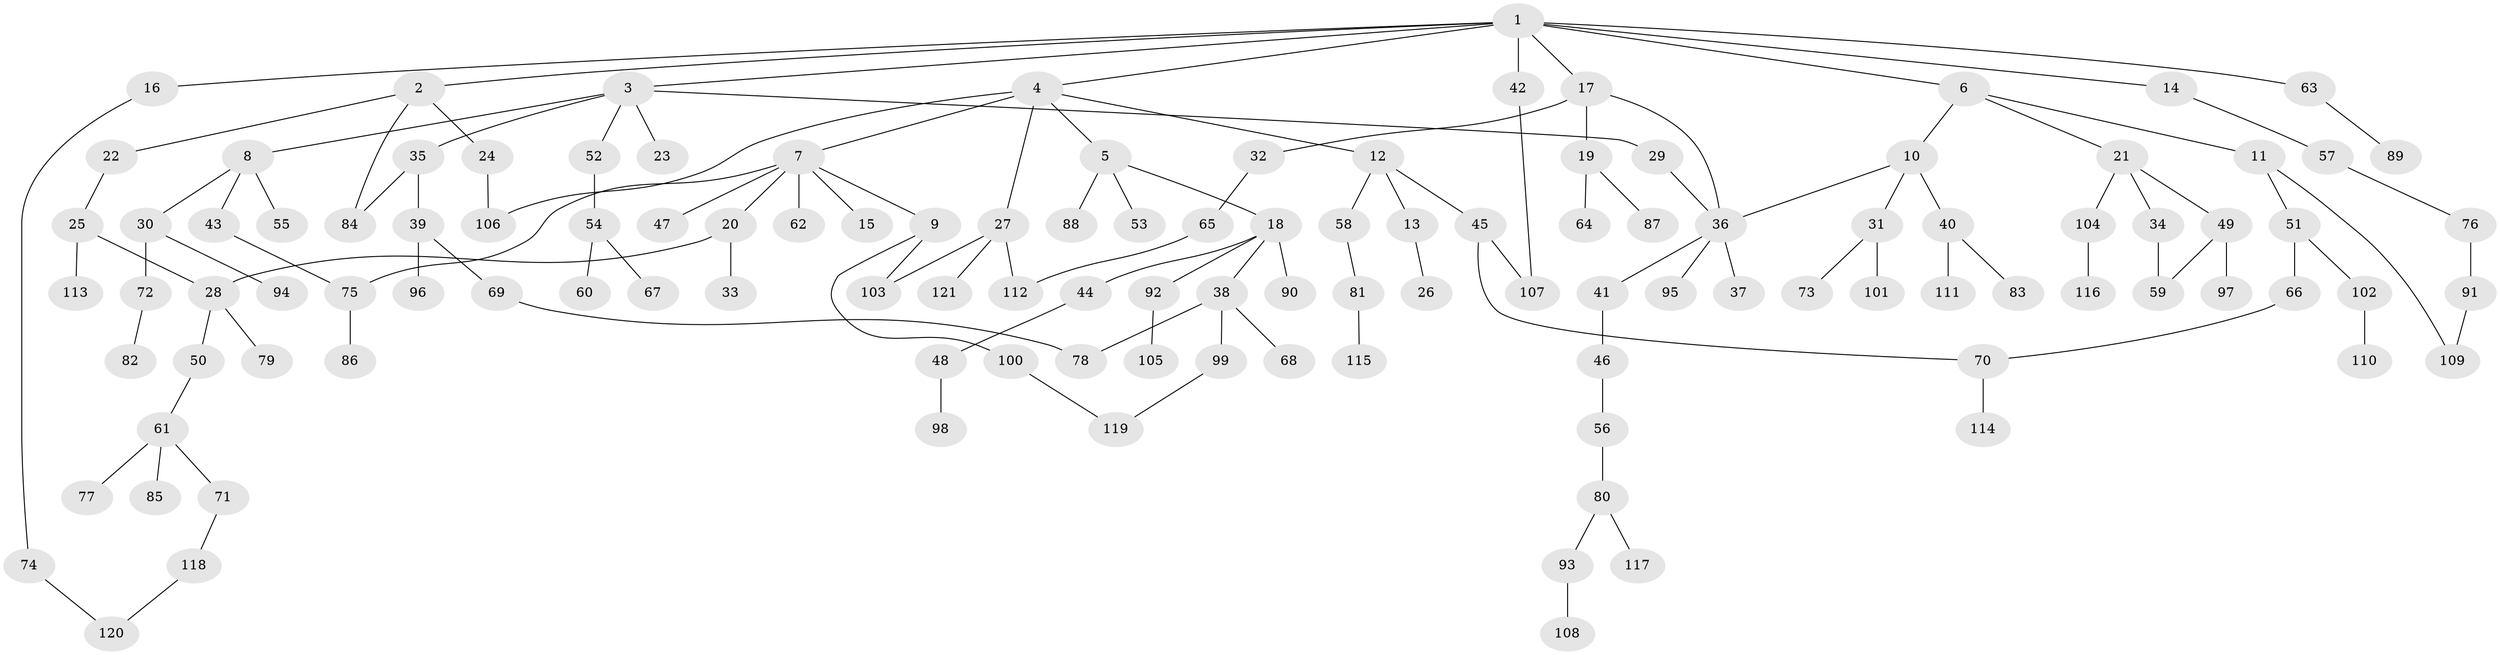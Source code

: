 // Generated by graph-tools (version 1.1) at 2025/34/03/09/25 02:34:20]
// undirected, 121 vertices, 135 edges
graph export_dot {
graph [start="1"]
  node [color=gray90,style=filled];
  1;
  2;
  3;
  4;
  5;
  6;
  7;
  8;
  9;
  10;
  11;
  12;
  13;
  14;
  15;
  16;
  17;
  18;
  19;
  20;
  21;
  22;
  23;
  24;
  25;
  26;
  27;
  28;
  29;
  30;
  31;
  32;
  33;
  34;
  35;
  36;
  37;
  38;
  39;
  40;
  41;
  42;
  43;
  44;
  45;
  46;
  47;
  48;
  49;
  50;
  51;
  52;
  53;
  54;
  55;
  56;
  57;
  58;
  59;
  60;
  61;
  62;
  63;
  64;
  65;
  66;
  67;
  68;
  69;
  70;
  71;
  72;
  73;
  74;
  75;
  76;
  77;
  78;
  79;
  80;
  81;
  82;
  83;
  84;
  85;
  86;
  87;
  88;
  89;
  90;
  91;
  92;
  93;
  94;
  95;
  96;
  97;
  98;
  99;
  100;
  101;
  102;
  103;
  104;
  105;
  106;
  107;
  108;
  109;
  110;
  111;
  112;
  113;
  114;
  115;
  116;
  117;
  118;
  119;
  120;
  121;
  1 -- 2;
  1 -- 3;
  1 -- 4;
  1 -- 6;
  1 -- 14;
  1 -- 16;
  1 -- 17;
  1 -- 42;
  1 -- 63;
  2 -- 22;
  2 -- 24;
  2 -- 84;
  3 -- 8;
  3 -- 23;
  3 -- 29;
  3 -- 35;
  3 -- 52;
  4 -- 5;
  4 -- 7;
  4 -- 12;
  4 -- 27;
  4 -- 106;
  5 -- 18;
  5 -- 53;
  5 -- 88;
  6 -- 10;
  6 -- 11;
  6 -- 21;
  7 -- 9;
  7 -- 15;
  7 -- 20;
  7 -- 47;
  7 -- 62;
  7 -- 75;
  8 -- 30;
  8 -- 43;
  8 -- 55;
  9 -- 100;
  9 -- 103;
  10 -- 31;
  10 -- 36;
  10 -- 40;
  11 -- 51;
  11 -- 109;
  12 -- 13;
  12 -- 45;
  12 -- 58;
  13 -- 26;
  14 -- 57;
  16 -- 74;
  17 -- 19;
  17 -- 32;
  17 -- 36;
  18 -- 38;
  18 -- 44;
  18 -- 90;
  18 -- 92;
  19 -- 64;
  19 -- 87;
  20 -- 33;
  20 -- 28;
  21 -- 34;
  21 -- 49;
  21 -- 104;
  22 -- 25;
  24 -- 106;
  25 -- 28;
  25 -- 113;
  27 -- 112;
  27 -- 121;
  27 -- 103;
  28 -- 50;
  28 -- 79;
  29 -- 36;
  30 -- 72;
  30 -- 94;
  31 -- 73;
  31 -- 101;
  32 -- 65;
  34 -- 59;
  35 -- 39;
  35 -- 84;
  36 -- 37;
  36 -- 41;
  36 -- 95;
  38 -- 68;
  38 -- 99;
  38 -- 78;
  39 -- 69;
  39 -- 96;
  40 -- 83;
  40 -- 111;
  41 -- 46;
  42 -- 107;
  43 -- 75;
  44 -- 48;
  45 -- 70;
  45 -- 107;
  46 -- 56;
  48 -- 98;
  49 -- 59;
  49 -- 97;
  50 -- 61;
  51 -- 66;
  51 -- 102;
  52 -- 54;
  54 -- 60;
  54 -- 67;
  56 -- 80;
  57 -- 76;
  58 -- 81;
  61 -- 71;
  61 -- 77;
  61 -- 85;
  63 -- 89;
  65 -- 112;
  66 -- 70;
  69 -- 78;
  70 -- 114;
  71 -- 118;
  72 -- 82;
  74 -- 120;
  75 -- 86;
  76 -- 91;
  80 -- 93;
  80 -- 117;
  81 -- 115;
  91 -- 109;
  92 -- 105;
  93 -- 108;
  99 -- 119;
  100 -- 119;
  102 -- 110;
  104 -- 116;
  118 -- 120;
}
